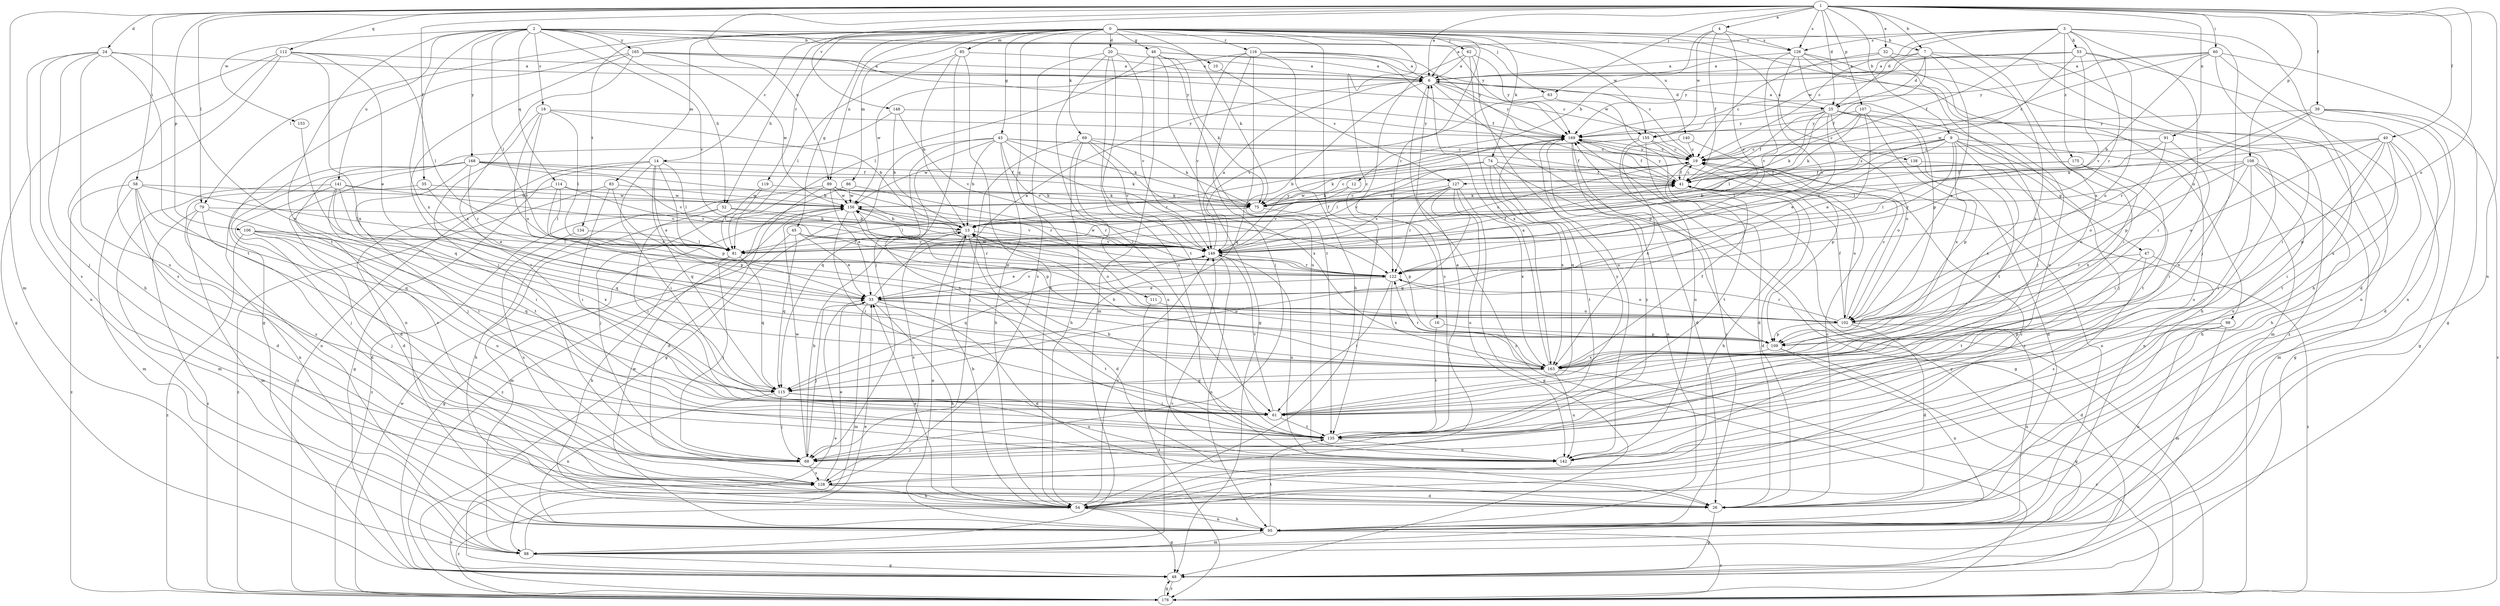 strict digraph  {
0;
1;
2;
3;
4;
6;
7;
9;
10;
12;
13;
14;
16;
18;
19;
20;
24;
25;
26;
32;
33;
35;
39;
40;
41;
43;
45;
46;
47;
48;
52;
53;
54;
58;
60;
61;
62;
63;
68;
69;
74;
75;
79;
81;
83;
85;
86;
88;
89;
91;
95;
98;
102;
106;
107;
108;
109;
111;
112;
114;
115;
116;
119;
122;
126;
127;
128;
134;
135;
138;
140;
141;
142;
148;
149;
153;
155;
156;
163;
165;
168;
169;
175;
176;
0 -> 7  [label=b];
0 -> 14  [label=c];
0 -> 16  [label=c];
0 -> 20  [label=d];
0 -> 43  [label=g];
0 -> 45  [label=g];
0 -> 46  [label=g];
0 -> 52  [label=h];
0 -> 62  [label=j];
0 -> 69  [label=k];
0 -> 74  [label=k];
0 -> 75  [label=k];
0 -> 79  [label=l];
0 -> 83  [label=m];
0 -> 85  [label=m];
0 -> 86  [label=m];
0 -> 89  [label=n];
0 -> 98  [label=o];
0 -> 111  [label=q];
0 -> 116  [label=r];
0 -> 119  [label=r];
0 -> 122  [label=r];
0 -> 126  [label=s];
0 -> 134  [label=t];
0 -> 135  [label=t];
0 -> 138  [label=u];
0 -> 140  [label=u];
1 -> 4  [label=a];
1 -> 6  [label=a];
1 -> 7  [label=b];
1 -> 9  [label=b];
1 -> 24  [label=d];
1 -> 25  [label=d];
1 -> 32  [label=e];
1 -> 35  [label=f];
1 -> 39  [label=f];
1 -> 40  [label=f];
1 -> 58  [label=i];
1 -> 60  [label=i];
1 -> 63  [label=j];
1 -> 79  [label=l];
1 -> 88  [label=m];
1 -> 89  [label=n];
1 -> 91  [label=n];
1 -> 95  [label=n];
1 -> 102  [label=o];
1 -> 106  [label=p];
1 -> 107  [label=p];
1 -> 108  [label=p];
1 -> 112  [label=q];
1 -> 126  [label=s];
1 -> 148  [label=v];
1 -> 163  [label=x];
2 -> 10  [label=b];
2 -> 18  [label=c];
2 -> 52  [label=h];
2 -> 63  [label=j];
2 -> 81  [label=l];
2 -> 114  [label=q];
2 -> 135  [label=t];
2 -> 141  [label=u];
2 -> 149  [label=v];
2 -> 153  [label=w];
2 -> 155  [label=w];
2 -> 163  [label=x];
2 -> 165  [label=y];
2 -> 168  [label=y];
2 -> 169  [label=y];
3 -> 6  [label=a];
3 -> 19  [label=c];
3 -> 25  [label=d];
3 -> 41  [label=f];
3 -> 53  [label=h];
3 -> 61  [label=i];
3 -> 68  [label=j];
3 -> 122  [label=r];
3 -> 126  [label=s];
3 -> 142  [label=u];
3 -> 175  [label=z];
4 -> 12  [label=b];
4 -> 41  [label=f];
4 -> 126  [label=s];
4 -> 149  [label=v];
4 -> 155  [label=w];
6 -> 25  [label=d];
6 -> 109  [label=p];
6 -> 115  [label=q];
6 -> 155  [label=w];
6 -> 169  [label=y];
6 -> 176  [label=z];
7 -> 6  [label=a];
7 -> 25  [label=d];
7 -> 26  [label=d];
7 -> 41  [label=f];
7 -> 102  [label=o];
7 -> 155  [label=w];
7 -> 163  [label=x];
9 -> 19  [label=c];
9 -> 47  [label=g];
9 -> 81  [label=l];
9 -> 109  [label=p];
9 -> 122  [label=r];
9 -> 127  [label=s];
9 -> 135  [label=t];
9 -> 142  [label=u];
9 -> 149  [label=v];
9 -> 163  [label=x];
10 -> 127  [label=s];
12 -> 75  [label=k];
12 -> 149  [label=v];
13 -> 19  [label=c];
13 -> 26  [label=d];
13 -> 41  [label=f];
13 -> 81  [label=l];
13 -> 95  [label=n];
13 -> 102  [label=o];
13 -> 128  [label=s];
13 -> 149  [label=v];
14 -> 33  [label=e];
14 -> 41  [label=f];
14 -> 48  [label=g];
14 -> 61  [label=i];
14 -> 81  [label=l];
14 -> 109  [label=p];
14 -> 115  [label=q];
14 -> 176  [label=z];
16 -> 109  [label=p];
16 -> 135  [label=t];
18 -> 13  [label=b];
18 -> 61  [label=i];
18 -> 81  [label=l];
18 -> 102  [label=o];
18 -> 122  [label=r];
18 -> 169  [label=y];
19 -> 41  [label=f];
19 -> 81  [label=l];
19 -> 95  [label=n];
19 -> 135  [label=t];
19 -> 169  [label=y];
20 -> 6  [label=a];
20 -> 61  [label=i];
20 -> 128  [label=s];
20 -> 135  [label=t];
20 -> 142  [label=u];
20 -> 149  [label=v];
24 -> 6  [label=a];
24 -> 68  [label=j];
24 -> 95  [label=n];
24 -> 128  [label=s];
24 -> 135  [label=t];
24 -> 142  [label=u];
24 -> 163  [label=x];
25 -> 6  [label=a];
25 -> 33  [label=e];
25 -> 41  [label=f];
25 -> 54  [label=h];
25 -> 75  [label=k];
25 -> 81  [label=l];
25 -> 88  [label=m];
25 -> 102  [label=o];
25 -> 135  [label=t];
25 -> 169  [label=y];
26 -> 19  [label=c];
26 -> 48  [label=g];
32 -> 6  [label=a];
32 -> 19  [label=c];
32 -> 61  [label=i];
32 -> 95  [label=n];
33 -> 6  [label=a];
33 -> 26  [label=d];
33 -> 54  [label=h];
33 -> 68  [label=j];
33 -> 88  [label=m];
33 -> 102  [label=o];
33 -> 135  [label=t];
33 -> 149  [label=v];
35 -> 33  [label=e];
35 -> 95  [label=n];
35 -> 156  [label=w];
39 -> 26  [label=d];
39 -> 48  [label=g];
39 -> 109  [label=p];
39 -> 122  [label=r];
39 -> 169  [label=y];
39 -> 176  [label=z];
40 -> 19  [label=c];
40 -> 48  [label=g];
40 -> 54  [label=h];
40 -> 61  [label=i];
40 -> 75  [label=k];
40 -> 102  [label=o];
40 -> 109  [label=p];
40 -> 135  [label=t];
41 -> 19  [label=c];
41 -> 26  [label=d];
41 -> 54  [label=h];
41 -> 75  [label=k];
41 -> 102  [label=o];
41 -> 156  [label=w];
41 -> 169  [label=y];
43 -> 13  [label=b];
43 -> 19  [label=c];
43 -> 41  [label=f];
43 -> 48  [label=g];
43 -> 54  [label=h];
43 -> 75  [label=k];
43 -> 115  [label=q];
43 -> 122  [label=r];
43 -> 135  [label=t];
43 -> 149  [label=v];
45 -> 33  [label=e];
45 -> 48  [label=g];
45 -> 115  [label=q];
45 -> 122  [label=r];
45 -> 149  [label=v];
46 -> 6  [label=a];
46 -> 19  [label=c];
46 -> 48  [label=g];
46 -> 75  [label=k];
46 -> 81  [label=l];
46 -> 88  [label=m];
46 -> 142  [label=u];
47 -> 122  [label=r];
47 -> 128  [label=s];
47 -> 135  [label=t];
47 -> 176  [label=z];
48 -> 33  [label=e];
48 -> 176  [label=z];
52 -> 13  [label=b];
52 -> 54  [label=h];
52 -> 61  [label=i];
52 -> 149  [label=v];
53 -> 6  [label=a];
53 -> 54  [label=h];
53 -> 102  [label=o];
53 -> 149  [label=v];
53 -> 156  [label=w];
53 -> 169  [label=y];
54 -> 13  [label=b];
54 -> 19  [label=c];
54 -> 33  [label=e];
54 -> 48  [label=g];
54 -> 95  [label=n];
54 -> 149  [label=v];
54 -> 176  [label=z];
58 -> 26  [label=d];
58 -> 81  [label=l];
58 -> 88  [label=m];
58 -> 115  [label=q];
58 -> 128  [label=s];
58 -> 156  [label=w];
58 -> 176  [label=z];
60 -> 6  [label=a];
60 -> 13  [label=b];
60 -> 19  [label=c];
60 -> 48  [label=g];
60 -> 61  [label=i];
60 -> 95  [label=n];
60 -> 169  [label=y];
61 -> 135  [label=t];
61 -> 149  [label=v];
61 -> 169  [label=y];
62 -> 6  [label=a];
62 -> 128  [label=s];
62 -> 142  [label=u];
62 -> 163  [label=x];
62 -> 169  [label=y];
63 -> 149  [label=v];
63 -> 176  [label=z];
68 -> 13  [label=b];
68 -> 128  [label=s];
68 -> 156  [label=w];
68 -> 169  [label=y];
69 -> 19  [label=c];
69 -> 54  [label=h];
69 -> 68  [label=j];
69 -> 75  [label=k];
69 -> 142  [label=u];
69 -> 149  [label=v];
69 -> 163  [label=x];
74 -> 41  [label=f];
74 -> 48  [label=g];
74 -> 75  [label=k];
74 -> 135  [label=t];
74 -> 149  [label=v];
74 -> 163  [label=x];
75 -> 19  [label=c];
75 -> 81  [label=l];
75 -> 109  [label=p];
79 -> 13  [label=b];
79 -> 26  [label=d];
79 -> 61  [label=i];
79 -> 88  [label=m];
79 -> 176  [label=z];
81 -> 54  [label=h];
81 -> 68  [label=j];
81 -> 115  [label=q];
83 -> 33  [label=e];
83 -> 61  [label=i];
83 -> 156  [label=w];
83 -> 176  [label=z];
85 -> 6  [label=a];
85 -> 13  [label=b];
85 -> 54  [label=h];
85 -> 68  [label=j];
85 -> 81  [label=l];
86 -> 122  [label=r];
86 -> 156  [label=w];
86 -> 176  [label=z];
88 -> 33  [label=e];
88 -> 48  [label=g];
88 -> 149  [label=v];
89 -> 26  [label=d];
89 -> 33  [label=e];
89 -> 75  [label=k];
89 -> 122  [label=r];
89 -> 156  [label=w];
89 -> 176  [label=z];
91 -> 19  [label=c];
91 -> 61  [label=i];
91 -> 81  [label=l];
91 -> 102  [label=o];
95 -> 54  [label=h];
95 -> 88  [label=m];
95 -> 135  [label=t];
95 -> 156  [label=w];
95 -> 169  [label=y];
95 -> 176  [label=z];
98 -> 26  [label=d];
98 -> 88  [label=m];
98 -> 95  [label=n];
98 -> 109  [label=p];
102 -> 19  [label=c];
102 -> 26  [label=d];
102 -> 41  [label=f];
102 -> 95  [label=n];
102 -> 109  [label=p];
102 -> 122  [label=r];
102 -> 156  [label=w];
106 -> 68  [label=j];
106 -> 81  [label=l];
106 -> 115  [label=q];
106 -> 142  [label=u];
106 -> 163  [label=x];
106 -> 176  [label=z];
107 -> 19  [label=c];
107 -> 33  [label=e];
107 -> 68  [label=j];
107 -> 75  [label=k];
107 -> 163  [label=x];
107 -> 169  [label=y];
108 -> 41  [label=f];
108 -> 54  [label=h];
108 -> 61  [label=i];
108 -> 81  [label=l];
108 -> 88  [label=m];
108 -> 102  [label=o];
108 -> 142  [label=u];
108 -> 163  [label=x];
109 -> 48  [label=g];
109 -> 95  [label=n];
109 -> 163  [label=x];
111 -> 102  [label=o];
111 -> 176  [label=z];
112 -> 6  [label=a];
112 -> 33  [label=e];
112 -> 48  [label=g];
112 -> 54  [label=h];
112 -> 81  [label=l];
112 -> 128  [label=s];
112 -> 163  [label=x];
114 -> 26  [label=d];
114 -> 81  [label=l];
114 -> 109  [label=p];
114 -> 149  [label=v];
114 -> 156  [label=w];
115 -> 61  [label=i];
115 -> 68  [label=j];
115 -> 95  [label=n];
115 -> 142  [label=u];
116 -> 6  [label=a];
116 -> 41  [label=f];
116 -> 54  [label=h];
116 -> 68  [label=j];
116 -> 135  [label=t];
116 -> 149  [label=v];
116 -> 156  [label=w];
116 -> 169  [label=y];
119 -> 68  [label=j];
119 -> 75  [label=k];
119 -> 81  [label=l];
122 -> 33  [label=e];
122 -> 61  [label=i];
122 -> 102  [label=o];
122 -> 156  [label=w];
122 -> 163  [label=x];
126 -> 6  [label=a];
126 -> 68  [label=j];
126 -> 109  [label=p];
126 -> 122  [label=r];
126 -> 142  [label=u];
126 -> 149  [label=v];
126 -> 176  [label=z];
127 -> 48  [label=g];
127 -> 75  [label=k];
127 -> 115  [label=q];
127 -> 122  [label=r];
127 -> 142  [label=u];
127 -> 149  [label=v];
127 -> 163  [label=x];
128 -> 26  [label=d];
128 -> 33  [label=e];
128 -> 54  [label=h];
134 -> 81  [label=l];
134 -> 128  [label=s];
135 -> 6  [label=a];
135 -> 13  [label=b];
135 -> 68  [label=j];
135 -> 142  [label=u];
138 -> 26  [label=d];
138 -> 41  [label=f];
138 -> 95  [label=n];
140 -> 19  [label=c];
140 -> 102  [label=o];
140 -> 163  [label=x];
141 -> 61  [label=i];
141 -> 68  [label=j];
141 -> 75  [label=k];
141 -> 88  [label=m];
141 -> 115  [label=q];
141 -> 135  [label=t];
141 -> 149  [label=v];
148 -> 13  [label=b];
148 -> 95  [label=n];
148 -> 149  [label=v];
148 -> 169  [label=y];
149 -> 6  [label=a];
149 -> 19  [label=c];
149 -> 33  [label=e];
149 -> 41  [label=f];
149 -> 95  [label=n];
149 -> 115  [label=q];
149 -> 122  [label=r];
149 -> 142  [label=u];
149 -> 156  [label=w];
149 -> 169  [label=y];
153 -> 115  [label=q];
155 -> 13  [label=b];
155 -> 19  [label=c];
155 -> 26  [label=d];
155 -> 109  [label=p];
155 -> 142  [label=u];
155 -> 156  [label=w];
156 -> 13  [label=b];
156 -> 61  [label=i];
156 -> 88  [label=m];
156 -> 109  [label=p];
156 -> 149  [label=v];
163 -> 6  [label=a];
163 -> 13  [label=b];
163 -> 41  [label=f];
163 -> 115  [label=q];
163 -> 122  [label=r];
163 -> 142  [label=u];
163 -> 176  [label=z];
165 -> 6  [label=a];
165 -> 19  [label=c];
165 -> 48  [label=g];
165 -> 68  [label=j];
165 -> 156  [label=w];
165 -> 163  [label=x];
165 -> 169  [label=y];
168 -> 13  [label=b];
168 -> 26  [label=d];
168 -> 41  [label=f];
168 -> 68  [label=j];
168 -> 75  [label=k];
168 -> 95  [label=n];
168 -> 122  [label=r];
168 -> 128  [label=s];
168 -> 149  [label=v];
169 -> 19  [label=c];
169 -> 26  [label=d];
169 -> 41  [label=f];
169 -> 95  [label=n];
169 -> 115  [label=q];
175 -> 13  [label=b];
175 -> 41  [label=f];
175 -> 61  [label=i];
175 -> 163  [label=x];
176 -> 48  [label=g];
176 -> 128  [label=s];
176 -> 156  [label=w];
176 -> 169  [label=y];
}
